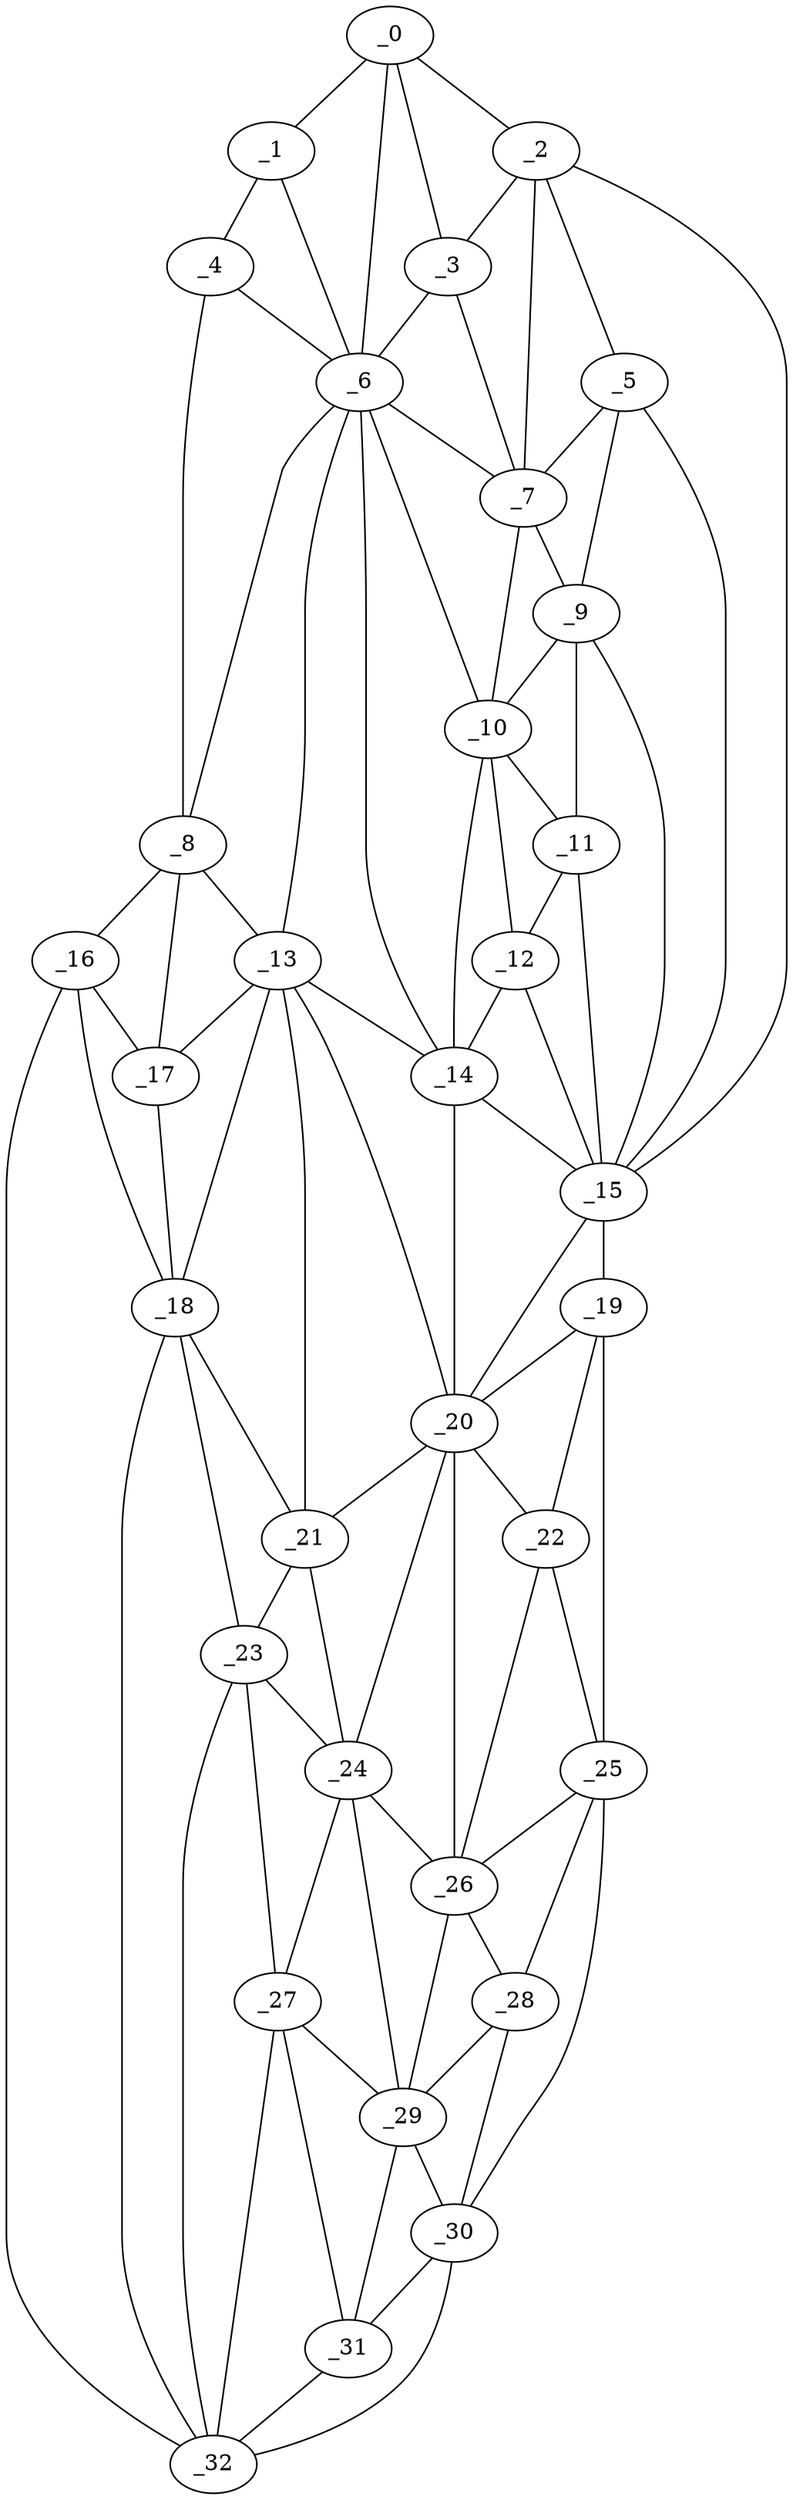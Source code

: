 graph "obj32__70.gxl" {
	_0	 [x=9,
		y=53];
	_1	 [x=11,
		y=40];
	_0 -- _1	 [valence=1];
	_2	 [x=15,
		y=79];
	_0 -- _2	 [valence=1];
	_3	 [x=17,
		y=62];
	_0 -- _3	 [valence=1];
	_6	 [x=29,
		y=42];
	_0 -- _6	 [valence=2];
	_4	 [x=21,
		y=21];
	_1 -- _4	 [valence=1];
	_1 -- _6	 [valence=2];
	_2 -- _3	 [valence=2];
	_5	 [x=24,
		y=81];
	_2 -- _5	 [valence=1];
	_7	 [x=29,
		y=73];
	_2 -- _7	 [valence=2];
	_15	 [x=48,
		y=87];
	_2 -- _15	 [valence=1];
	_3 -- _6	 [valence=2];
	_3 -- _7	 [valence=1];
	_4 -- _6	 [valence=2];
	_8	 [x=32,
		y=17];
	_4 -- _8	 [valence=1];
	_5 -- _7	 [valence=2];
	_9	 [x=33,
		y=83];
	_5 -- _9	 [valence=2];
	_5 -- _15	 [valence=1];
	_6 -- _7	 [valence=2];
	_6 -- _8	 [valence=1];
	_10	 [x=37,
		y=74];
	_6 -- _10	 [valence=1];
	_13	 [x=46,
		y=39];
	_6 -- _13	 [valence=2];
	_14	 [x=48,
		y=71];
	_6 -- _14	 [valence=1];
	_7 -- _9	 [valence=1];
	_7 -- _10	 [valence=2];
	_8 -- _13	 [valence=1];
	_16	 [x=61,
		y=16];
	_8 -- _16	 [valence=1];
	_17	 [x=62,
		y=26];
	_8 -- _17	 [valence=2];
	_9 -- _10	 [valence=2];
	_11	 [x=41,
		y=85];
	_9 -- _11	 [valence=2];
	_9 -- _15	 [valence=2];
	_10 -- _11	 [valence=1];
	_12	 [x=44,
		y=75];
	_10 -- _12	 [valence=2];
	_10 -- _14	 [valence=2];
	_11 -- _12	 [valence=2];
	_11 -- _15	 [valence=1];
	_12 -- _14	 [valence=1];
	_12 -- _15	 [valence=1];
	_13 -- _14	 [valence=2];
	_13 -- _17	 [valence=2];
	_18	 [x=71,
		y=27];
	_13 -- _18	 [valence=2];
	_20	 [x=73,
		y=70];
	_13 -- _20	 [valence=2];
	_21	 [x=87,
		y=42];
	_13 -- _21	 [valence=2];
	_14 -- _15	 [valence=2];
	_14 -- _20	 [valence=2];
	_19	 [x=72,
		y=91];
	_15 -- _19	 [valence=1];
	_15 -- _20	 [valence=2];
	_16 -- _17	 [valence=1];
	_16 -- _18	 [valence=1];
	_32	 [x=125,
		y=39];
	_16 -- _32	 [valence=1];
	_17 -- _18	 [valence=1];
	_18 -- _21	 [valence=2];
	_23	 [x=93,
		y=42];
	_18 -- _23	 [valence=2];
	_18 -- _32	 [valence=2];
	_19 -- _20	 [valence=1];
	_22	 [x=88,
		y=89];
	_19 -- _22	 [valence=2];
	_25	 [x=98,
		y=88];
	_19 -- _25	 [valence=1];
	_20 -- _21	 [valence=1];
	_20 -- _22	 [valence=2];
	_24	 [x=97,
		y=48];
	_20 -- _24	 [valence=2];
	_26	 [x=106,
		y=79];
	_20 -- _26	 [valence=2];
	_21 -- _23	 [valence=2];
	_21 -- _24	 [valence=2];
	_22 -- _25	 [valence=2];
	_22 -- _26	 [valence=2];
	_23 -- _24	 [valence=1];
	_27	 [x=112,
		y=45];
	_23 -- _27	 [valence=2];
	_23 -- _32	 [valence=2];
	_24 -- _26	 [valence=2];
	_24 -- _27	 [valence=2];
	_29	 [x=120,
		y=70];
	_24 -- _29	 [valence=1];
	_25 -- _26	 [valence=2];
	_28	 [x=113,
		y=82];
	_25 -- _28	 [valence=2];
	_30	 [x=122,
		y=82];
	_25 -- _30	 [valence=1];
	_26 -- _28	 [valence=2];
	_26 -- _29	 [valence=2];
	_27 -- _29	 [valence=1];
	_31	 [x=123,
		y=51];
	_27 -- _31	 [valence=2];
	_27 -- _32	 [valence=2];
	_28 -- _29	 [valence=2];
	_28 -- _30	 [valence=2];
	_29 -- _30	 [valence=2];
	_29 -- _31	 [valence=2];
	_30 -- _31	 [valence=1];
	_30 -- _32	 [valence=1];
	_31 -- _32	 [valence=1];
}

